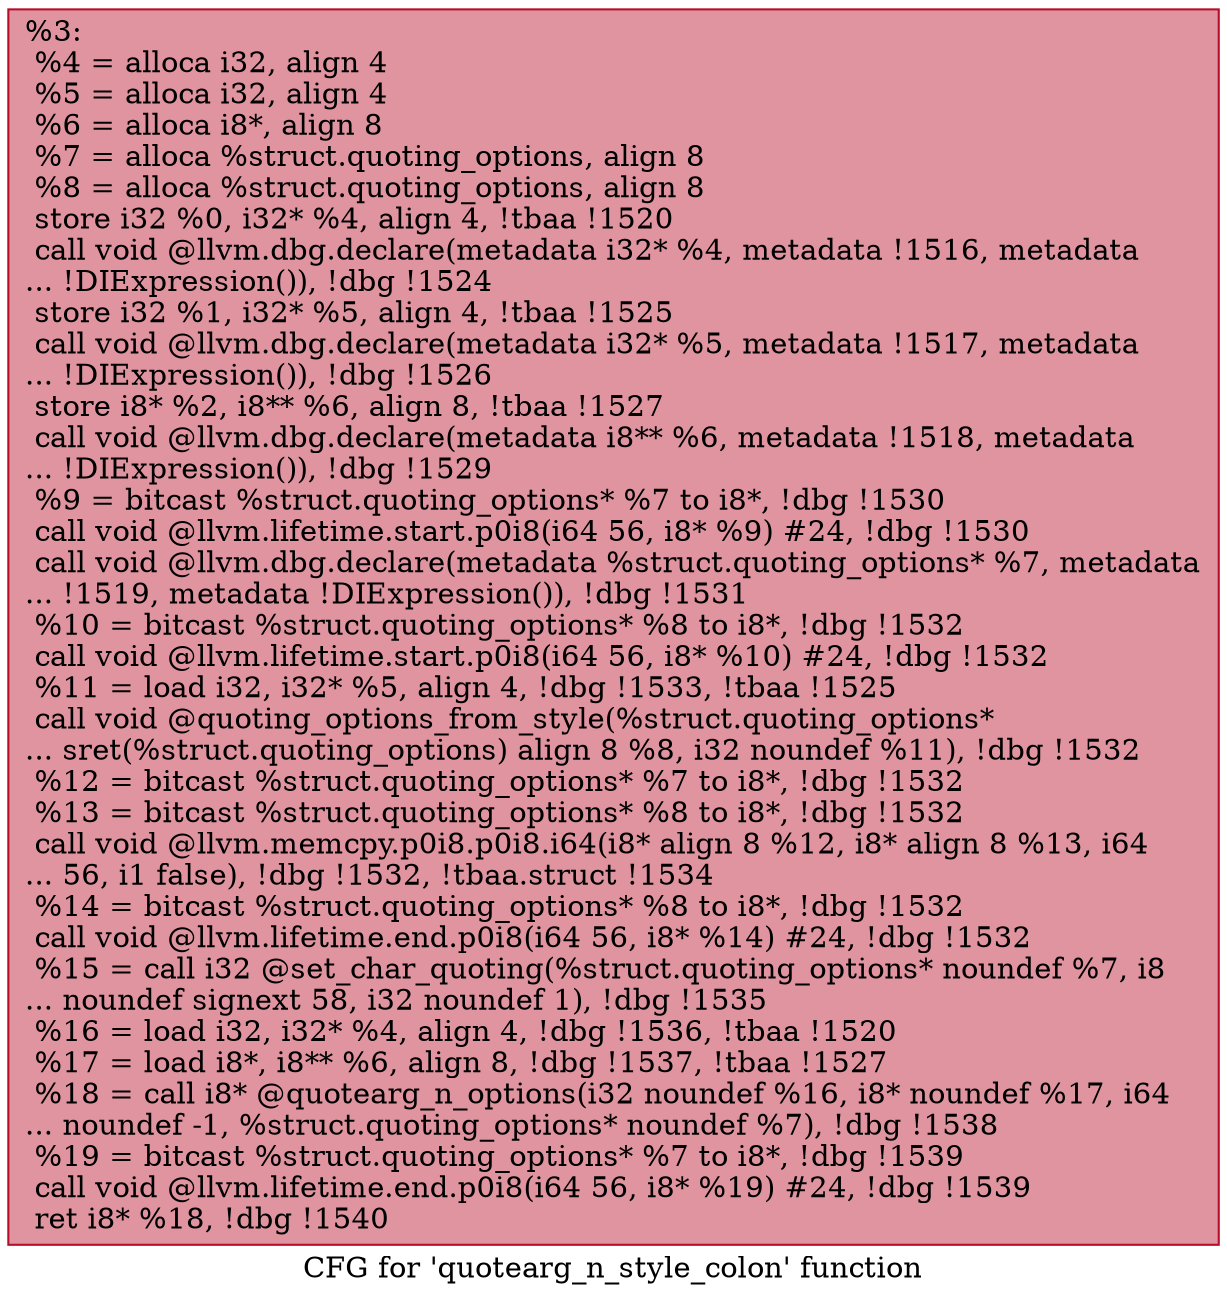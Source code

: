 digraph "CFG for 'quotearg_n_style_colon' function" {
	label="CFG for 'quotearg_n_style_colon' function";

	Node0x27d3c30 [shape=record,color="#b70d28ff", style=filled, fillcolor="#b70d2870",label="{%3:\l  %4 = alloca i32, align 4\l  %5 = alloca i32, align 4\l  %6 = alloca i8*, align 8\l  %7 = alloca %struct.quoting_options, align 8\l  %8 = alloca %struct.quoting_options, align 8\l  store i32 %0, i32* %4, align 4, !tbaa !1520\l  call void @llvm.dbg.declare(metadata i32* %4, metadata !1516, metadata\l... !DIExpression()), !dbg !1524\l  store i32 %1, i32* %5, align 4, !tbaa !1525\l  call void @llvm.dbg.declare(metadata i32* %5, metadata !1517, metadata\l... !DIExpression()), !dbg !1526\l  store i8* %2, i8** %6, align 8, !tbaa !1527\l  call void @llvm.dbg.declare(metadata i8** %6, metadata !1518, metadata\l... !DIExpression()), !dbg !1529\l  %9 = bitcast %struct.quoting_options* %7 to i8*, !dbg !1530\l  call void @llvm.lifetime.start.p0i8(i64 56, i8* %9) #24, !dbg !1530\l  call void @llvm.dbg.declare(metadata %struct.quoting_options* %7, metadata\l... !1519, metadata !DIExpression()), !dbg !1531\l  %10 = bitcast %struct.quoting_options* %8 to i8*, !dbg !1532\l  call void @llvm.lifetime.start.p0i8(i64 56, i8* %10) #24, !dbg !1532\l  %11 = load i32, i32* %5, align 4, !dbg !1533, !tbaa !1525\l  call void @quoting_options_from_style(%struct.quoting_options*\l... sret(%struct.quoting_options) align 8 %8, i32 noundef %11), !dbg !1532\l  %12 = bitcast %struct.quoting_options* %7 to i8*, !dbg !1532\l  %13 = bitcast %struct.quoting_options* %8 to i8*, !dbg !1532\l  call void @llvm.memcpy.p0i8.p0i8.i64(i8* align 8 %12, i8* align 8 %13, i64\l... 56, i1 false), !dbg !1532, !tbaa.struct !1534\l  %14 = bitcast %struct.quoting_options* %8 to i8*, !dbg !1532\l  call void @llvm.lifetime.end.p0i8(i64 56, i8* %14) #24, !dbg !1532\l  %15 = call i32 @set_char_quoting(%struct.quoting_options* noundef %7, i8\l... noundef signext 58, i32 noundef 1), !dbg !1535\l  %16 = load i32, i32* %4, align 4, !dbg !1536, !tbaa !1520\l  %17 = load i8*, i8** %6, align 8, !dbg !1537, !tbaa !1527\l  %18 = call i8* @quotearg_n_options(i32 noundef %16, i8* noundef %17, i64\l... noundef -1, %struct.quoting_options* noundef %7), !dbg !1538\l  %19 = bitcast %struct.quoting_options* %7 to i8*, !dbg !1539\l  call void @llvm.lifetime.end.p0i8(i64 56, i8* %19) #24, !dbg !1539\l  ret i8* %18, !dbg !1540\l}"];
}
